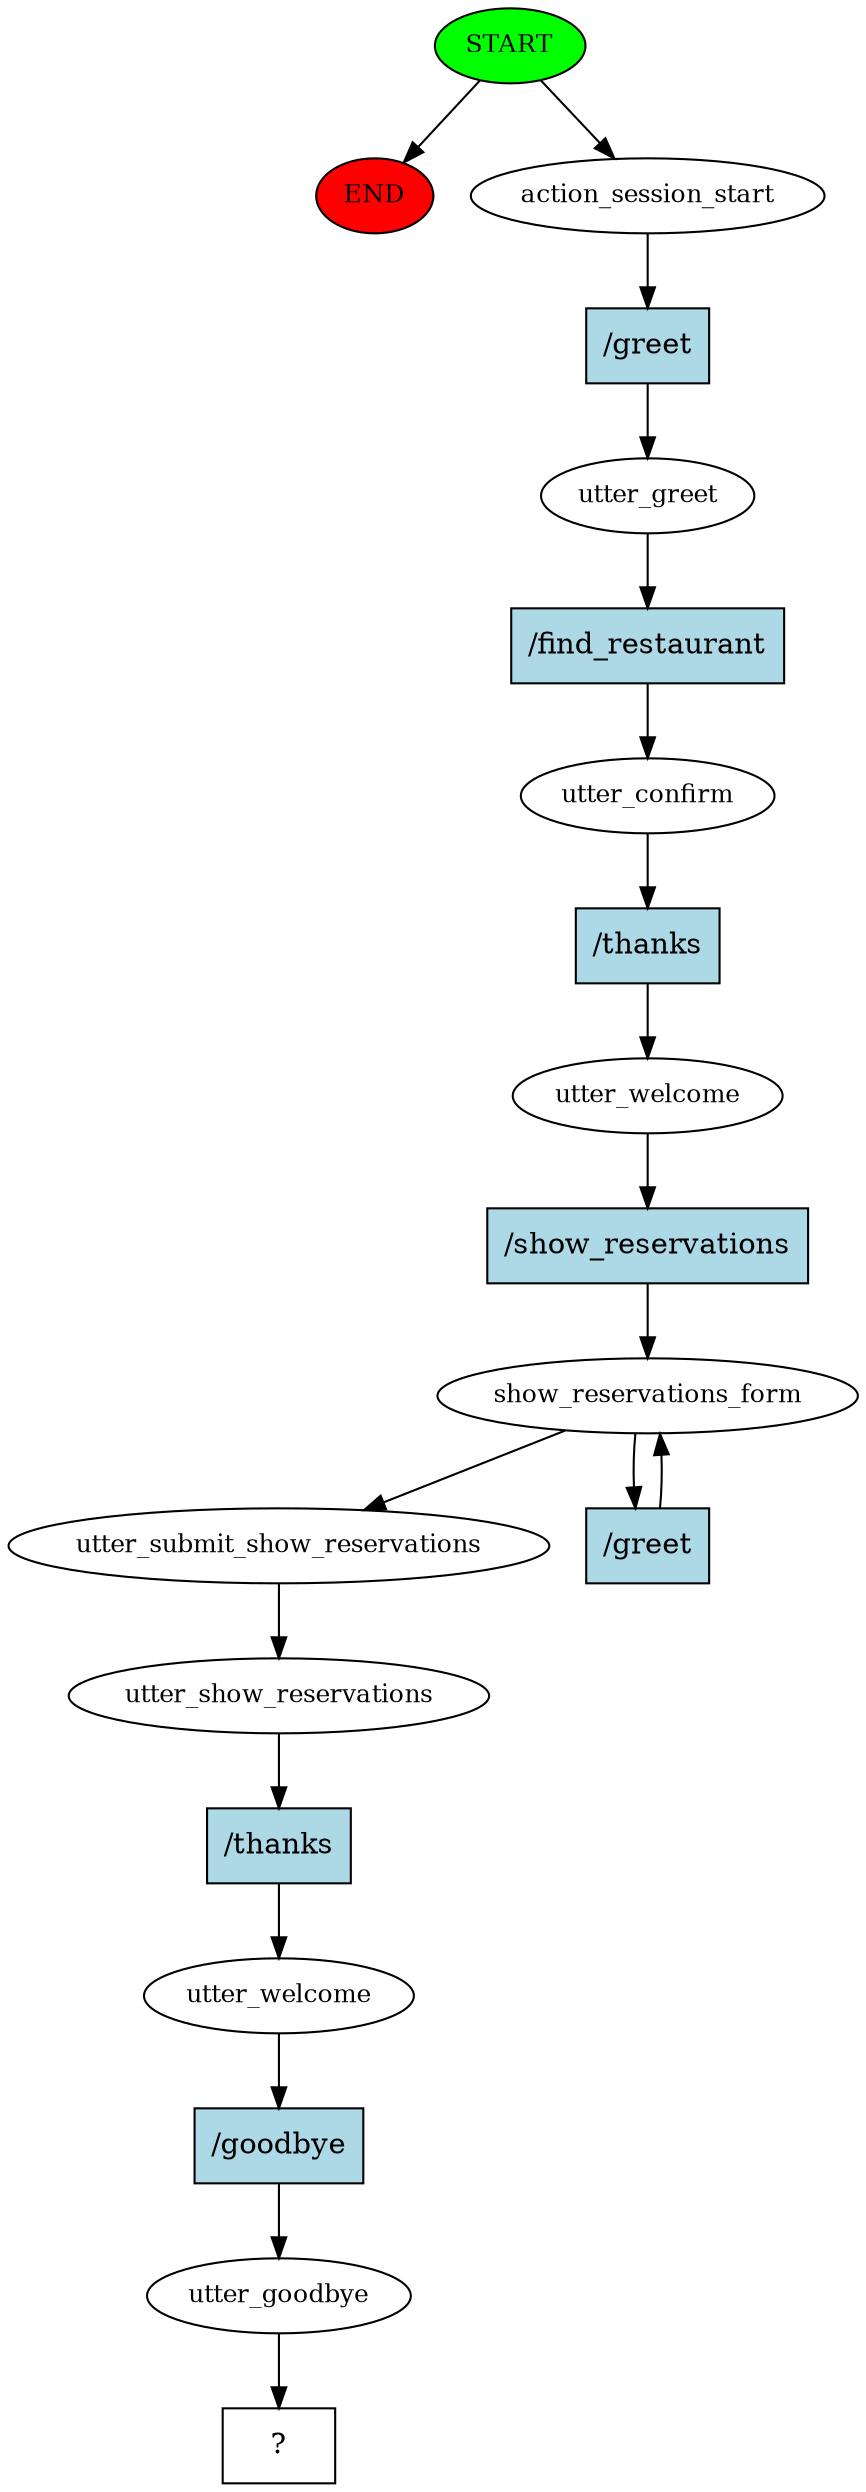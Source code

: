 digraph  {
0 [class="start active", fillcolor=green, fontsize=12, label=START, style=filled];
"-1" [class=end, fillcolor=red, fontsize=12, label=END, style=filled];
1 [class=active, fontsize=12, label=action_session_start];
2 [class=active, fontsize=12, label=utter_greet];
3 [class=active, fontsize=12, label=utter_confirm];
4 [class=active, fontsize=12, label=utter_welcome];
5 [class=active, fontsize=12, label=show_reservations_form];
7 [class=active, fontsize=12, label=utter_submit_show_reservations];
8 [class=active, fontsize=12, label=utter_show_reservations];
9 [class=active, fontsize=12, label=utter_welcome];
10 [class=active, fontsize=12, label=utter_goodbye];
11 [class="intent dashed active", label="  ?  ", shape=rect];
12 [class="intent active", fillcolor=lightblue, label="/greet", shape=rect, style=filled];
13 [class="intent active", fillcolor=lightblue, label="/find_restaurant", shape=rect, style=filled];
14 [class="intent active", fillcolor=lightblue, label="/thanks", shape=rect, style=filled];
15 [class="intent active", fillcolor=lightblue, label="/show_reservations", shape=rect, style=filled];
16 [class="intent active", fillcolor=lightblue, label="/greet", shape=rect, style=filled];
17 [class="intent active", fillcolor=lightblue, label="/thanks", shape=rect, style=filled];
18 [class="intent active", fillcolor=lightblue, label="/goodbye", shape=rect, style=filled];
0 -> "-1"  [class="", key=NONE, label=""];
0 -> 1  [class=active, key=NONE, label=""];
1 -> 12  [class=active, key=0];
2 -> 13  [class=active, key=0];
3 -> 14  [class=active, key=0];
4 -> 15  [class=active, key=0];
5 -> 7  [class=active, key=NONE, label=""];
5 -> 16  [class=active, key=0];
7 -> 8  [class=active, key=NONE, label=""];
8 -> 17  [class=active, key=0];
9 -> 18  [class=active, key=0];
10 -> 11  [class=active, key=NONE, label=""];
12 -> 2  [class=active, key=0];
13 -> 3  [class=active, key=0];
14 -> 4  [class=active, key=0];
15 -> 5  [class=active, key=0];
16 -> 5  [class=active, key=0];
17 -> 9  [class=active, key=0];
18 -> 10  [class=active, key=0];
}
